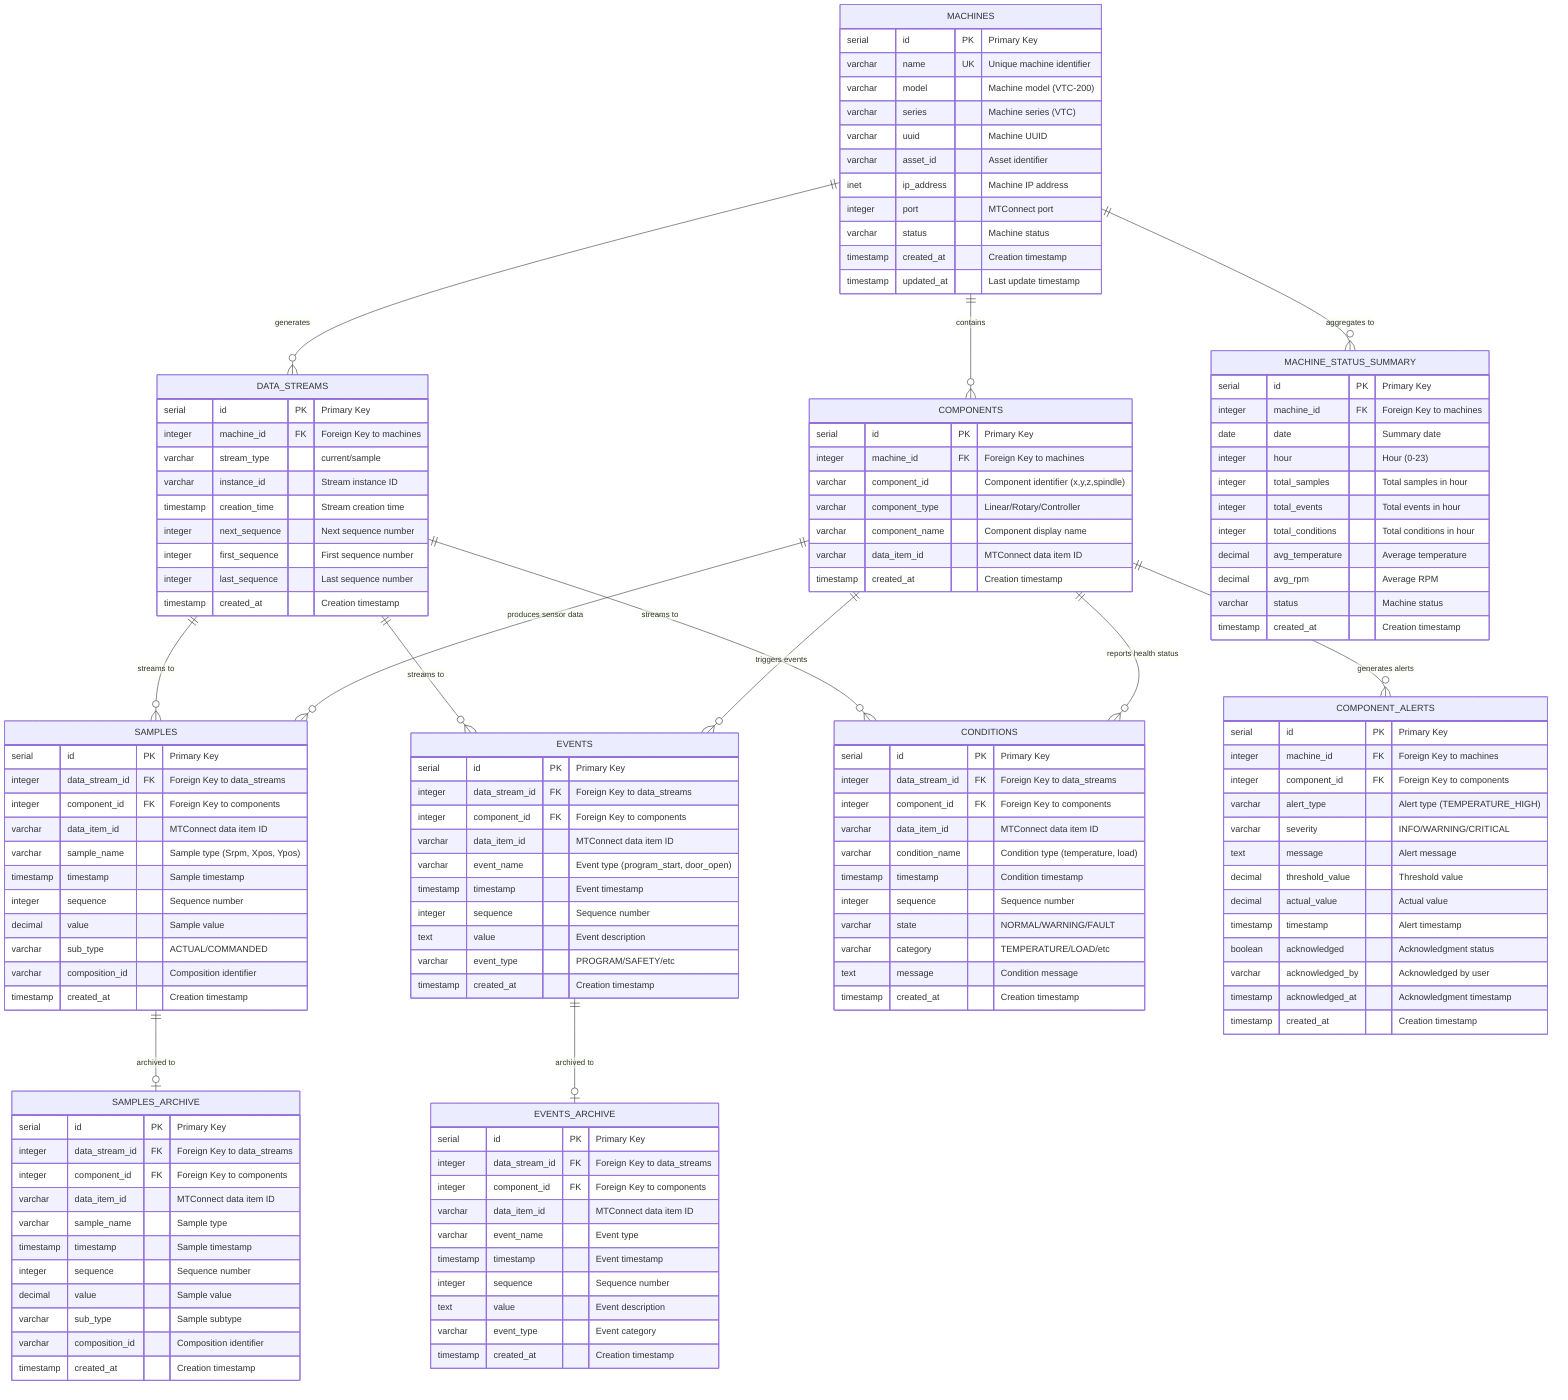 erDiagram
    %% Core Entity Tables
    MACHINES {
        serial id PK "Primary Key"
        varchar name UK "Unique machine identifier"
        varchar model "Machine model (VTC-200)"
        varchar series "Machine series (VTC)"
        varchar uuid "Machine UUID"
        varchar asset_id "Asset identifier"
        inet ip_address "Machine IP address"
        integer port "MTConnect port"
        varchar status "Machine status"
        timestamp created_at "Creation timestamp"
        timestamp updated_at "Last update timestamp"
    }

    COMPONENTS {
        serial id PK "Primary Key"
        integer machine_id FK "Foreign Key to machines"
        varchar component_id "Component identifier (x,y,z,spindle)"
        varchar component_type "Linear/Rotary/Controller"
        varchar component_name "Component display name"
        varchar data_item_id "MTConnect data item ID"
        timestamp created_at "Creation timestamp"
    }

    DATA_STREAMS {
        serial id PK "Primary Key"
        integer machine_id FK "Foreign Key to machines"
        varchar stream_type "current/sample"
        varchar instance_id "Stream instance ID"
        timestamp creation_time "Stream creation time"
        integer next_sequence "Next sequence number"
        integer first_sequence "First sequence number"
        integer last_sequence "Last sequence number"
        timestamp created_at "Creation timestamp"
    }

    %% Time-Series Data Tables
    SAMPLES {
        serial id PK "Primary Key"
        integer data_stream_id FK "Foreign Key to data_streams"
        integer component_id FK "Foreign Key to components"
        varchar data_item_id "MTConnect data item ID"
        varchar sample_name "Sample type (Srpm, Xpos, Ypos)"
        timestamp timestamp "Sample timestamp"
        integer sequence "Sequence number"
        decimal value "Sample value"
        varchar sub_type "ACTUAL/COMMANDED"
        varchar composition_id "Composition identifier"
        timestamp created_at "Creation timestamp"
    }

    EVENTS {
        serial id PK "Primary Key"
        integer data_stream_id FK "Foreign Key to data_streams"
        integer component_id FK "Foreign Key to components"
        varchar data_item_id "MTConnect data item ID"
        varchar event_name "Event type (program_start, door_open)"
        timestamp timestamp "Event timestamp"
        integer sequence "Sequence number"
        text value "Event description"
        varchar event_type "PROGRAM/SAFETY/etc"
        timestamp created_at "Creation timestamp"
    }

    CONDITIONS {
        serial id PK "Primary Key"
        integer data_stream_id FK "Foreign Key to data_streams"
        integer component_id FK "Foreign Key to components"
        varchar data_item_id "MTConnect data item ID"
        varchar condition_name "Condition type (temperature, load)"
        timestamp timestamp "Condition timestamp"
        integer sequence "Sequence number"
        varchar state "NORMAL/WARNING/FAULT"
        varchar category "TEMPERATURE/LOAD/etc"
        text message "Condition message"
        timestamp created_at "Creation timestamp"
    }

    %% Analytics Tables
    MACHINE_STATUS_SUMMARY {
        serial id PK "Primary Key"
        integer machine_id FK "Foreign Key to machines"
        date date "Summary date"
        integer hour "Hour (0-23)"
        integer total_samples "Total samples in hour"
        integer total_events "Total events in hour"
        integer total_conditions "Total conditions in hour"
        decimal avg_temperature "Average temperature"
        decimal avg_rpm "Average RPM"
        varchar status "Machine status"
        timestamp created_at "Creation timestamp"
    }

    COMPONENT_ALERTS {
        serial id PK "Primary Key"
        integer machine_id FK "Foreign Key to machines"
        integer component_id FK "Foreign Key to components"
        varchar alert_type "Alert type (TEMPERATURE_HIGH)"
        varchar severity "INFO/WARNING/CRITICAL"
        text message "Alert message"
        decimal threshold_value "Threshold value"
        decimal actual_value "Actual value"
        timestamp timestamp "Alert timestamp"
        boolean acknowledged "Acknowledgment status"
        varchar acknowledged_by "Acknowledged by user"
        timestamp acknowledged_at "Acknowledgment timestamp"
        timestamp created_at "Creation timestamp"
    }

    %% Archive Tables
    SAMPLES_ARCHIVE {
        serial id PK "Primary Key"
        integer data_stream_id FK "Foreign Key to data_streams"
        integer component_id FK "Foreign Key to components"
        varchar data_item_id "MTConnect data item ID"
        varchar sample_name "Sample type"
        timestamp timestamp "Sample timestamp"
        integer sequence "Sequence number"
        decimal value "Sample value"
        varchar sub_type "Sample subtype"
        varchar composition_id "Composition identifier"
        timestamp created_at "Creation timestamp"
    }

    EVENTS_ARCHIVE {
        serial id PK "Primary Key"
        integer data_stream_id FK "Foreign Key to data_streams"
        integer component_id FK "Foreign Key to components"
        varchar data_item_id "MTConnect data item ID"
        varchar event_name "Event type"
        timestamp timestamp "Event timestamp"
        integer sequence "Sequence number"
        text value "Event description"
        varchar event_type "Event category"
        timestamp created_at "Creation timestamp"
    }

    %% Relationships - Core Entities
    MACHINES ||--o{ COMPONENTS : "contains"
    MACHINES ||--o{ DATA_STREAMS : "generates"
    MACHINES ||--o{ MACHINE_STATUS_SUMMARY : "aggregates to"

    %% Relationships - Data Flow
    DATA_STREAMS ||--o{ SAMPLES : "streams to"
    DATA_STREAMS ||--o{ EVENTS : "streams to"
    DATA_STREAMS ||--o{ CONDITIONS : "streams to"

    %% Relationships - Component Data
    COMPONENTS ||--o{ SAMPLES : "produces sensor data"
    COMPONENTS ||--o{ EVENTS : "triggers events"
    COMPONENTS ||--o{ CONDITIONS : "reports health status"
    COMPONENTS ||--o{ COMPONENT_ALERTS : "generates alerts"

    %% Relationships - Archive
    SAMPLES ||--o| SAMPLES_ARCHIVE : "archived to"
    EVENTS ||--o| EVENTS_ARCHIVE : "archived to"